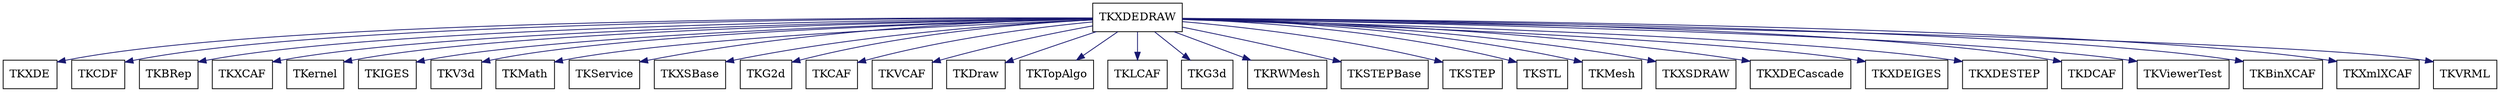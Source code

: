 digraph schema_TKXDEDRAW
{
	TKXDEDRAW [ URL = "toolkit_tkxdedraw.html", shape = box ]
	TKXDE [ URL = "toolkit_tkxde.html" , shape = box ]
	TKXDEDRAW -> TKXDE [ color = "midnightblue", style = "solid" ]
	TKCDF [ URL = "toolkit_tkcdf.html" , shape = box ]
	TKXDEDRAW -> TKCDF [ color = "midnightblue", style = "solid" ]
	TKBRep [ URL = "toolkit_tkbrep.html" , shape = box ]
	TKXDEDRAW -> TKBRep [ color = "midnightblue", style = "solid" ]
	TKXCAF [ URL = "toolkit_tkxcaf.html" , shape = box ]
	TKXDEDRAW -> TKXCAF [ color = "midnightblue", style = "solid" ]
	TKernel [ URL = "toolkit_tkernel.html" , shape = box ]
	TKXDEDRAW -> TKernel [ color = "midnightblue", style = "solid" ]
	TKIGES [ URL = "toolkit_tkiges.html" , shape = box ]
	TKXDEDRAW -> TKIGES [ color = "midnightblue", style = "solid" ]
	TKV3d [ URL = "toolkit_tkv3d.html" , shape = box ]
	TKXDEDRAW -> TKV3d [ color = "midnightblue", style = "solid" ]
	TKMath [ URL = "toolkit_tkmath.html" , shape = box ]
	TKXDEDRAW -> TKMath [ color = "midnightblue", style = "solid" ]
	TKService [ URL = "toolkit_tkservice.html" , shape = box ]
	TKXDEDRAW -> TKService [ color = "midnightblue", style = "solid" ]
	TKXSBase [ URL = "toolkit_tkxsbase.html" , shape = box ]
	TKXDEDRAW -> TKXSBase [ color = "midnightblue", style = "solid" ]
	TKG2d [ URL = "toolkit_tkg2d.html" , shape = box ]
	TKXDEDRAW -> TKG2d [ color = "midnightblue", style = "solid" ]
	TKCAF [ URL = "toolkit_tkcaf.html" , shape = box ]
	TKXDEDRAW -> TKCAF [ color = "midnightblue", style = "solid" ]
	TKVCAF [ URL = "toolkit_tkvcaf.html" , shape = box ]
	TKXDEDRAW -> TKVCAF [ color = "midnightblue", style = "solid" ]
	TKDraw [ URL = "toolkit_tkdraw.html" , shape = box ]
	TKXDEDRAW -> TKDraw [ color = "midnightblue", style = "solid" ]
	TKTopAlgo [ URL = "toolkit_tktopalgo.html" , shape = box ]
	TKXDEDRAW -> TKTopAlgo [ color = "midnightblue", style = "solid" ]
	TKLCAF [ URL = "toolkit_tklcaf.html" , shape = box ]
	TKXDEDRAW -> TKLCAF [ color = "midnightblue", style = "solid" ]
	TKG3d [ URL = "toolkit_tkg3d.html" , shape = box ]
	TKXDEDRAW -> TKG3d [ color = "midnightblue", style = "solid" ]
	TKRWMesh [ URL = "toolkit_tkrwmesh.html" , shape = box ]
	TKXDEDRAW -> TKRWMesh [ color = "midnightblue", style = "solid" ]
	TKSTEPBase [ URL = "toolkit_tkstepbase.html" , shape = box ]
	TKXDEDRAW -> TKSTEPBase [ color = "midnightblue", style = "solid" ]
	TKSTEP [ URL = "toolkit_tkstep.html" , shape = box ]
	TKXDEDRAW -> TKSTEP [ color = "midnightblue", style = "solid" ]
	TKSTL [ URL = "toolkit_tkstl.html" , shape = box ]
	TKXDEDRAW -> TKSTL [ color = "midnightblue", style = "solid" ]
	TKMesh [ URL = "toolkit_tkmesh.html" , shape = box ]
	TKXDEDRAW -> TKMesh [ color = "midnightblue", style = "solid" ]
	TKXSDRAW [ URL = "toolkit_tkxsdraw.html" , shape = box ]
	TKXDEDRAW -> TKXSDRAW [ color = "midnightblue", style = "solid" ]
	TKXDECascade [ URL = "toolkit_tkxdecascade.html" , shape = box ]
	TKXDEDRAW -> TKXDECascade [ color = "midnightblue", style = "solid" ]
	TKXDEIGES [ URL = "toolkit_tkxdeiges.html" , shape = box ]
	TKXDEDRAW -> TKXDEIGES [ color = "midnightblue", style = "solid" ]
	TKXDESTEP [ URL = "toolkit_tkxdestep.html" , shape = box ]
	TKXDEDRAW -> TKXDESTEP [ color = "midnightblue", style = "solid" ]
	TKDCAF [ URL = "toolkit_tkdcaf.html" , shape = box ]
	TKXDEDRAW -> TKDCAF [ color = "midnightblue", style = "solid" ]
	TKViewerTest [ URL = "toolkit_tkviewertest.html" , shape = box ]
	TKXDEDRAW -> TKViewerTest [ color = "midnightblue", style = "solid" ]
	TKBinXCAF [ URL = "toolkit_tkbinxcaf.html" , shape = box ]
	TKXDEDRAW -> TKBinXCAF [ color = "midnightblue", style = "solid" ]
	TKXmlXCAF [ URL = "toolkit_tkxmlxcaf.html" , shape = box ]
	TKXDEDRAW -> TKXmlXCAF [ color = "midnightblue", style = "solid" ]
	TKVRML [ URL = "toolkit_tkvrml.html" , shape = box ]
	TKXDEDRAW -> TKVRML [ color = "midnightblue", style = "solid" ]
	aspect = 1
}
